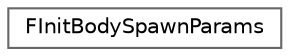 digraph "Graphical Class Hierarchy"
{
 // INTERACTIVE_SVG=YES
 // LATEX_PDF_SIZE
  bgcolor="transparent";
  edge [fontname=Helvetica,fontsize=10,labelfontname=Helvetica,labelfontsize=10];
  node [fontname=Helvetica,fontsize=10,shape=box,height=0.2,width=0.4];
  rankdir="LR";
  Node0 [id="Node000000",label="FInitBodySpawnParams",height=0.2,width=0.4,color="grey40", fillcolor="white", style="filled",URL="$d2/dfb/structFInitBodySpawnParams.html",tooltip="Helper struct to specify spawn behavior."];
}
